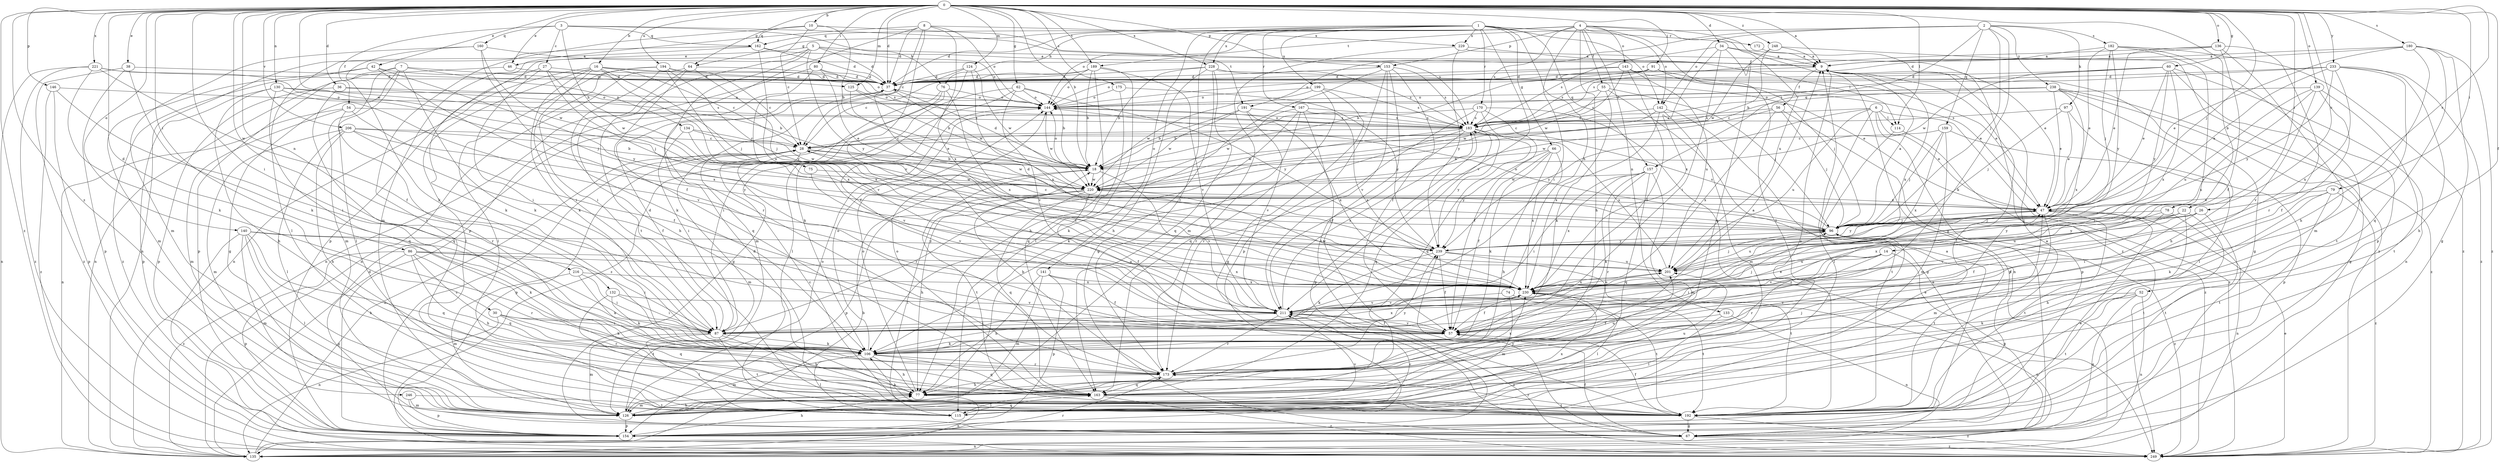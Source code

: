 strict digraph  {
0;
1;
2;
3;
4;
5;
6;
7;
8;
9;
10;
14;
16;
18;
22;
26;
27;
28;
30;
34;
36;
37;
38;
42;
46;
47;
52;
54;
55;
56;
57;
60;
62;
64;
66;
67;
74;
75;
76;
77;
78;
79;
80;
86;
87;
91;
96;
97;
106;
114;
115;
124;
125;
126;
130;
132;
133;
134;
135;
136;
139;
140;
141;
142;
143;
144;
146;
153;
154;
157;
159;
160;
162;
163;
167;
170;
172;
173;
175;
180;
182;
183;
189;
191;
192;
194;
199;
201;
206;
211;
216;
220;
221;
228;
229;
230;
233;
238;
239;
246;
248;
249;
0 -> 9  [label=a];
0 -> 10  [label=b];
0 -> 14  [label=b];
0 -> 16  [label=b];
0 -> 18  [label=b];
0 -> 22  [label=c];
0 -> 26  [label=c];
0 -> 30  [label=d];
0 -> 34  [label=d];
0 -> 36  [label=d];
0 -> 37  [label=d];
0 -> 38  [label=e];
0 -> 42  [label=e];
0 -> 46  [label=e];
0 -> 52  [label=f];
0 -> 60  [label=g];
0 -> 62  [label=g];
0 -> 64  [label=g];
0 -> 78  [label=i];
0 -> 79  [label=i];
0 -> 80  [label=i];
0 -> 86  [label=i];
0 -> 87  [label=i];
0 -> 91  [label=j];
0 -> 96  [label=j];
0 -> 114  [label=l];
0 -> 124  [label=m];
0 -> 125  [label=m];
0 -> 130  [label=n];
0 -> 132  [label=n];
0 -> 136  [label=o];
0 -> 139  [label=o];
0 -> 140  [label=o];
0 -> 146  [label=p];
0 -> 153  [label=p];
0 -> 175  [label=s];
0 -> 180  [label=s];
0 -> 189  [label=t];
0 -> 194  [label=u];
0 -> 206  [label=v];
0 -> 216  [label=w];
0 -> 220  [label=w];
0 -> 221  [label=x];
0 -> 228  [label=x];
0 -> 233  [label=y];
0 -> 246  [label=z];
0 -> 248  [label=z];
0 -> 249  [label=z];
1 -> 64  [label=g];
1 -> 66  [label=g];
1 -> 74  [label=h];
1 -> 141  [label=o];
1 -> 142  [label=o];
1 -> 157  [label=q];
1 -> 167  [label=r];
1 -> 170  [label=r];
1 -> 172  [label=r];
1 -> 173  [label=r];
1 -> 199  [label=u];
1 -> 211  [label=v];
1 -> 228  [label=x];
1 -> 229  [label=x];
2 -> 96  [label=j];
2 -> 97  [label=k];
2 -> 106  [label=k];
2 -> 142  [label=o];
2 -> 157  [label=q];
2 -> 159  [label=q];
2 -> 182  [label=s];
2 -> 189  [label=t];
2 -> 191  [label=t];
2 -> 238  [label=y];
3 -> 27  [label=c];
3 -> 54  [label=f];
3 -> 75  [label=h];
3 -> 76  [label=h];
3 -> 160  [label=q];
3 -> 162  [label=q];
3 -> 191  [label=t];
4 -> 37  [label=d];
4 -> 55  [label=f];
4 -> 67  [label=g];
4 -> 76  [label=h];
4 -> 77  [label=h];
4 -> 87  [label=i];
4 -> 133  [label=n];
4 -> 142  [label=o];
4 -> 143  [label=o];
4 -> 144  [label=o];
4 -> 153  [label=p];
4 -> 162  [label=q];
4 -> 183  [label=s];
4 -> 192  [label=t];
4 -> 201  [label=u];
5 -> 37  [label=d];
5 -> 46  [label=e];
5 -> 114  [label=l];
5 -> 144  [label=o];
5 -> 154  [label=p];
5 -> 173  [label=r];
5 -> 192  [label=t];
5 -> 239  [label=y];
6 -> 47  [label=e];
6 -> 114  [label=l];
6 -> 115  [label=l];
6 -> 154  [label=p];
6 -> 183  [label=s];
6 -> 201  [label=u];
6 -> 239  [label=y];
6 -> 249  [label=z];
7 -> 67  [label=g];
7 -> 106  [label=k];
7 -> 115  [label=l];
7 -> 125  [label=m];
7 -> 126  [label=m];
7 -> 134  [label=n];
7 -> 154  [label=p];
8 -> 28  [label=c];
8 -> 37  [label=d];
8 -> 126  [label=m];
8 -> 144  [label=o];
8 -> 154  [label=p];
8 -> 211  [label=v];
8 -> 229  [label=x];
8 -> 230  [label=x];
9 -> 37  [label=d];
9 -> 56  [label=f];
9 -> 67  [label=g];
9 -> 115  [label=l];
9 -> 230  [label=x];
10 -> 18  [label=b];
10 -> 28  [label=c];
10 -> 162  [label=q];
10 -> 183  [label=s];
10 -> 192  [label=t];
14 -> 67  [label=g];
14 -> 87  [label=i];
14 -> 173  [label=r];
14 -> 201  [label=u];
14 -> 211  [label=v];
16 -> 28  [label=c];
16 -> 37  [label=d];
16 -> 87  [label=i];
16 -> 96  [label=j];
16 -> 106  [label=k];
16 -> 115  [label=l];
16 -> 135  [label=n];
16 -> 183  [label=s];
16 -> 230  [label=x];
18 -> 37  [label=d];
18 -> 144  [label=o];
18 -> 192  [label=t];
18 -> 211  [label=v];
18 -> 220  [label=w];
22 -> 77  [label=h];
22 -> 96  [label=j];
22 -> 192  [label=t];
22 -> 230  [label=x];
22 -> 239  [label=y];
26 -> 57  [label=f];
26 -> 96  [label=j];
26 -> 192  [label=t];
26 -> 201  [label=u];
26 -> 239  [label=y];
27 -> 37  [label=d];
27 -> 87  [label=i];
27 -> 96  [label=j];
27 -> 106  [label=k];
27 -> 220  [label=w];
28 -> 18  [label=b];
28 -> 126  [label=m];
28 -> 154  [label=p];
28 -> 173  [label=r];
28 -> 220  [label=w];
30 -> 87  [label=i];
30 -> 106  [label=k];
30 -> 135  [label=n];
30 -> 163  [label=q];
30 -> 173  [label=r];
34 -> 9  [label=a];
34 -> 87  [label=i];
34 -> 163  [label=q];
34 -> 183  [label=s];
34 -> 230  [label=x];
34 -> 249  [label=z];
36 -> 144  [label=o];
36 -> 154  [label=p];
36 -> 163  [label=q];
36 -> 183  [label=s];
37 -> 144  [label=o];
37 -> 220  [label=w];
38 -> 37  [label=d];
38 -> 106  [label=k];
38 -> 154  [label=p];
38 -> 249  [label=z];
42 -> 37  [label=d];
42 -> 126  [label=m];
42 -> 230  [label=x];
42 -> 239  [label=y];
42 -> 249  [label=z];
46 -> 37  [label=d];
46 -> 135  [label=n];
47 -> 96  [label=j];
47 -> 126  [label=m];
47 -> 192  [label=t];
47 -> 239  [label=y];
52 -> 67  [label=g];
52 -> 106  [label=k];
52 -> 135  [label=n];
52 -> 192  [label=t];
52 -> 211  [label=v];
54 -> 57  [label=f];
54 -> 126  [label=m];
54 -> 135  [label=n];
54 -> 173  [label=r];
54 -> 183  [label=s];
55 -> 96  [label=j];
55 -> 106  [label=k];
55 -> 135  [label=n];
55 -> 144  [label=o];
55 -> 220  [label=w];
56 -> 96  [label=j];
56 -> 154  [label=p];
56 -> 183  [label=s];
56 -> 220  [label=w];
56 -> 230  [label=x];
57 -> 47  [label=e];
57 -> 106  [label=k];
57 -> 211  [label=v];
60 -> 37  [label=d];
60 -> 47  [label=e];
60 -> 135  [label=n];
60 -> 144  [label=o];
60 -> 192  [label=t];
60 -> 220  [label=w];
60 -> 230  [label=x];
60 -> 239  [label=y];
62 -> 18  [label=b];
62 -> 87  [label=i];
62 -> 106  [label=k];
62 -> 144  [label=o];
62 -> 211  [label=v];
62 -> 239  [label=y];
64 -> 37  [label=d];
64 -> 77  [label=h];
64 -> 135  [label=n];
64 -> 163  [label=q];
64 -> 239  [label=y];
66 -> 18  [label=b];
66 -> 57  [label=f];
66 -> 77  [label=h];
66 -> 106  [label=k];
66 -> 230  [label=x];
66 -> 239  [label=y];
67 -> 57  [label=f];
67 -> 135  [label=n];
67 -> 239  [label=y];
67 -> 249  [label=z];
74 -> 126  [label=m];
74 -> 192  [label=t];
74 -> 211  [label=v];
75 -> 211  [label=v];
75 -> 220  [label=w];
76 -> 67  [label=g];
76 -> 115  [label=l];
76 -> 144  [label=o];
76 -> 230  [label=x];
76 -> 249  [label=z];
77 -> 126  [label=m];
77 -> 135  [label=n];
77 -> 144  [label=o];
78 -> 57  [label=f];
78 -> 96  [label=j];
78 -> 135  [label=n];
78 -> 211  [label=v];
79 -> 47  [label=e];
79 -> 87  [label=i];
79 -> 106  [label=k];
79 -> 192  [label=t];
79 -> 249  [label=z];
80 -> 37  [label=d];
80 -> 47  [label=e];
80 -> 135  [label=n];
80 -> 144  [label=o];
80 -> 230  [label=x];
86 -> 67  [label=g];
86 -> 77  [label=h];
86 -> 87  [label=i];
86 -> 154  [label=p];
86 -> 163  [label=q];
86 -> 173  [label=r];
86 -> 201  [label=u];
86 -> 230  [label=x];
87 -> 37  [label=d];
87 -> 77  [label=h];
87 -> 106  [label=k];
87 -> 115  [label=l];
87 -> 126  [label=m];
87 -> 192  [label=t];
87 -> 230  [label=x];
91 -> 18  [label=b];
91 -> 37  [label=d];
91 -> 47  [label=e];
91 -> 96  [label=j];
91 -> 183  [label=s];
96 -> 9  [label=a];
96 -> 28  [label=c];
96 -> 144  [label=o];
96 -> 183  [label=s];
96 -> 192  [label=t];
96 -> 201  [label=u];
96 -> 239  [label=y];
96 -> 249  [label=z];
97 -> 47  [label=e];
97 -> 96  [label=j];
97 -> 115  [label=l];
97 -> 183  [label=s];
106 -> 9  [label=a];
106 -> 47  [label=e];
106 -> 77  [label=h];
106 -> 115  [label=l];
106 -> 126  [label=m];
106 -> 144  [label=o];
106 -> 163  [label=q];
106 -> 173  [label=r];
114 -> 192  [label=t];
114 -> 249  [label=z];
115 -> 163  [label=q];
115 -> 211  [label=v];
115 -> 230  [label=x];
124 -> 37  [label=d];
124 -> 57  [label=f];
124 -> 126  [label=m];
124 -> 220  [label=w];
124 -> 230  [label=x];
125 -> 18  [label=b];
125 -> 47  [label=e];
125 -> 144  [label=o];
126 -> 9  [label=a];
126 -> 77  [label=h];
126 -> 144  [label=o];
126 -> 154  [label=p];
126 -> 211  [label=v];
130 -> 18  [label=b];
130 -> 77  [label=h];
130 -> 144  [label=o];
130 -> 154  [label=p];
130 -> 163  [label=q];
130 -> 211  [label=v];
132 -> 87  [label=i];
132 -> 106  [label=k];
132 -> 192  [label=t];
132 -> 211  [label=v];
133 -> 57  [label=f];
133 -> 115  [label=l];
133 -> 135  [label=n];
134 -> 28  [label=c];
134 -> 87  [label=i];
134 -> 211  [label=v];
134 -> 220  [label=w];
135 -> 18  [label=b];
135 -> 28  [label=c];
135 -> 37  [label=d];
135 -> 173  [label=r];
136 -> 9  [label=a];
136 -> 47  [label=e];
136 -> 57  [label=f];
136 -> 126  [label=m];
136 -> 173  [label=r];
136 -> 183  [label=s];
139 -> 57  [label=f];
139 -> 144  [label=o];
139 -> 192  [label=t];
139 -> 201  [label=u];
139 -> 211  [label=v];
139 -> 230  [label=x];
140 -> 77  [label=h];
140 -> 106  [label=k];
140 -> 115  [label=l];
140 -> 126  [label=m];
140 -> 163  [label=q];
140 -> 239  [label=y];
140 -> 249  [label=z];
141 -> 57  [label=f];
141 -> 77  [label=h];
141 -> 126  [label=m];
141 -> 154  [label=p];
141 -> 230  [label=x];
142 -> 28  [label=c];
142 -> 67  [label=g];
142 -> 126  [label=m];
142 -> 183  [label=s];
142 -> 230  [label=x];
143 -> 37  [label=d];
143 -> 47  [label=e];
143 -> 57  [label=f];
143 -> 144  [label=o];
143 -> 201  [label=u];
143 -> 220  [label=w];
144 -> 183  [label=s];
144 -> 220  [label=w];
146 -> 87  [label=i];
146 -> 144  [label=o];
146 -> 154  [label=p];
146 -> 249  [label=z];
153 -> 37  [label=d];
153 -> 57  [label=f];
153 -> 87  [label=i];
153 -> 154  [label=p];
153 -> 183  [label=s];
153 -> 192  [label=t];
153 -> 211  [label=v];
154 -> 9  [label=a];
154 -> 28  [label=c];
154 -> 47  [label=e];
154 -> 77  [label=h];
157 -> 87  [label=i];
157 -> 106  [label=k];
157 -> 126  [label=m];
157 -> 163  [label=q];
157 -> 173  [label=r];
157 -> 220  [label=w];
157 -> 230  [label=x];
159 -> 28  [label=c];
159 -> 96  [label=j];
159 -> 126  [label=m];
159 -> 154  [label=p];
159 -> 230  [label=x];
160 -> 9  [label=a];
160 -> 57  [label=f];
160 -> 106  [label=k];
160 -> 126  [label=m];
160 -> 220  [label=w];
162 -> 9  [label=a];
162 -> 37  [label=d];
162 -> 115  [label=l];
162 -> 135  [label=n];
162 -> 201  [label=u];
163 -> 96  [label=j];
163 -> 115  [label=l];
163 -> 144  [label=o];
163 -> 192  [label=t];
163 -> 201  [label=u];
163 -> 249  [label=z];
167 -> 57  [label=f];
167 -> 106  [label=k];
167 -> 173  [label=r];
167 -> 183  [label=s];
167 -> 220  [label=w];
167 -> 230  [label=x];
170 -> 18  [label=b];
170 -> 57  [label=f];
170 -> 163  [label=q];
170 -> 173  [label=r];
170 -> 183  [label=s];
170 -> 249  [label=z];
172 -> 9  [label=a];
173 -> 18  [label=b];
173 -> 47  [label=e];
173 -> 77  [label=h];
173 -> 163  [label=q];
173 -> 201  [label=u];
173 -> 230  [label=x];
173 -> 239  [label=y];
175 -> 144  [label=o];
175 -> 163  [label=q];
175 -> 239  [label=y];
180 -> 9  [label=a];
180 -> 37  [label=d];
180 -> 47  [label=e];
180 -> 67  [label=g];
180 -> 77  [label=h];
180 -> 163  [label=q];
180 -> 249  [label=z];
182 -> 9  [label=a];
182 -> 47  [label=e];
182 -> 96  [label=j];
182 -> 154  [label=p];
182 -> 211  [label=v];
182 -> 239  [label=y];
182 -> 249  [label=z];
183 -> 28  [label=c];
183 -> 106  [label=k];
183 -> 144  [label=o];
183 -> 154  [label=p];
183 -> 163  [label=q];
183 -> 211  [label=v];
183 -> 220  [label=w];
183 -> 239  [label=y];
189 -> 18  [label=b];
189 -> 28  [label=c];
189 -> 37  [label=d];
189 -> 77  [label=h];
189 -> 115  [label=l];
189 -> 144  [label=o];
189 -> 211  [label=v];
191 -> 18  [label=b];
191 -> 183  [label=s];
191 -> 211  [label=v];
191 -> 220  [label=w];
191 -> 230  [label=x];
192 -> 9  [label=a];
192 -> 28  [label=c];
192 -> 37  [label=d];
192 -> 57  [label=f];
192 -> 67  [label=g];
192 -> 106  [label=k];
192 -> 173  [label=r];
192 -> 249  [label=z];
194 -> 28  [label=c];
194 -> 37  [label=d];
194 -> 87  [label=i];
194 -> 96  [label=j];
194 -> 106  [label=k];
194 -> 115  [label=l];
194 -> 211  [label=v];
199 -> 67  [label=g];
199 -> 144  [label=o];
199 -> 163  [label=q];
199 -> 183  [label=s];
199 -> 220  [label=w];
201 -> 96  [label=j];
201 -> 183  [label=s];
201 -> 230  [label=x];
206 -> 18  [label=b];
206 -> 28  [label=c];
206 -> 57  [label=f];
206 -> 77  [label=h];
206 -> 115  [label=l];
206 -> 126  [label=m];
206 -> 239  [label=y];
211 -> 57  [label=f];
211 -> 87  [label=i];
211 -> 96  [label=j];
211 -> 173  [label=r];
211 -> 183  [label=s];
211 -> 249  [label=z];
216 -> 87  [label=i];
216 -> 106  [label=k];
216 -> 126  [label=m];
216 -> 230  [label=x];
220 -> 47  [label=e];
220 -> 57  [label=f];
220 -> 77  [label=h];
220 -> 115  [label=l];
220 -> 154  [label=p];
220 -> 163  [label=q];
221 -> 37  [label=d];
221 -> 57  [label=f];
221 -> 96  [label=j];
221 -> 106  [label=k];
221 -> 135  [label=n];
221 -> 249  [label=z];
228 -> 18  [label=b];
228 -> 37  [label=d];
228 -> 47  [label=e];
228 -> 67  [label=g];
228 -> 77  [label=h];
228 -> 163  [label=q];
228 -> 183  [label=s];
229 -> 9  [label=a];
229 -> 47  [label=e];
229 -> 126  [label=m];
229 -> 239  [label=y];
230 -> 28  [label=c];
230 -> 57  [label=f];
230 -> 115  [label=l];
230 -> 135  [label=n];
230 -> 192  [label=t];
230 -> 201  [label=u];
230 -> 211  [label=v];
230 -> 220  [label=w];
233 -> 37  [label=d];
233 -> 47  [label=e];
233 -> 57  [label=f];
233 -> 77  [label=h];
233 -> 183  [label=s];
233 -> 230  [label=x];
233 -> 239  [label=y];
233 -> 249  [label=z];
238 -> 28  [label=c];
238 -> 47  [label=e];
238 -> 67  [label=g];
238 -> 77  [label=h];
238 -> 144  [label=o];
238 -> 183  [label=s];
238 -> 230  [label=x];
238 -> 249  [label=z];
239 -> 37  [label=d];
239 -> 57  [label=f];
239 -> 106  [label=k];
239 -> 192  [label=t];
239 -> 201  [label=u];
246 -> 126  [label=m];
246 -> 154  [label=p];
246 -> 192  [label=t];
248 -> 9  [label=a];
248 -> 18  [label=b];
248 -> 220  [label=w];
248 -> 249  [label=z];
249 -> 47  [label=e];
}
